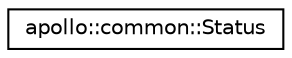 digraph "Graphical Class Hierarchy"
{
  edge [fontname="Helvetica",fontsize="10",labelfontname="Helvetica",labelfontsize="10"];
  node [fontname="Helvetica",fontsize="10",shape=record];
  rankdir="LR";
  Node1 [label="apollo::common::Status",height=0.2,width=0.4,color="black", fillcolor="white", style="filled",URL="$classapollo_1_1common_1_1Status.html",tooltip="A general class to denote the return status of an API call. It can either be an OK status for success..."];
}
